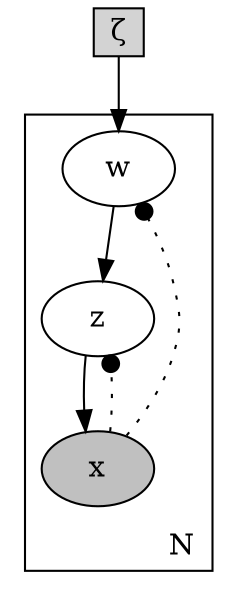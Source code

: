 digraph {
    rankdir=TB;
	subgraph cluster_N {
		label=N; labeljust=r; labelloc=b;
        w -> z;
        z -> x;
		w [label="w" fillcolor=white shape=ellipse style=filled];
		z [label="z" fillcolor=white shape=ellipse style=filled];
		x [label="x" fillcolor=grey shape=ellipse style=filled];
        x -> w [style=dotted, arrowhead=dot,];
        x -> z [style=dotted, arrowhead=dot,];
    }
    n -> w [arrowtail=tee,tailport=s,];
    n [label="ζ", shape=box, width=0.20,height=0.2,style=filled, ];
}

